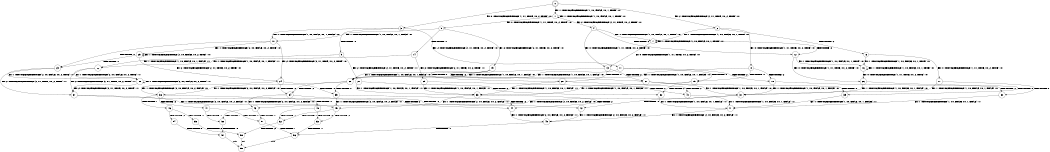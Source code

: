 digraph BCG {
size = "7, 10.5";
center = TRUE;
node [shape = circle];
0 [peripheries = 2];
0 -> 1 [label = "EX !1 !ATOMIC_EXCH_BRANCH (1, +0, FALSE, +0, 1, TRUE) !:0:"];
0 -> 2 [label = "EX !2 !ATOMIC_EXCH_BRANCH (2, +1, TRUE, +0, 2, TRUE) !:0:"];
0 -> 3 [label = "EX !0 !ATOMIC_EXCH_BRANCH (1, +1, TRUE, +0, 2, TRUE) !:0:"];
1 -> 4 [label = "EX !2 !ATOMIC_EXCH_BRANCH (2, +1, TRUE, +0, 2, TRUE) !:0:"];
1 -> 5 [label = "EX !0 !ATOMIC_EXCH_BRANCH (1, +1, TRUE, +0, 2, TRUE) !:0:"];
1 -> 1 [label = "EX !1 !ATOMIC_EXCH_BRANCH (1, +0, FALSE, +0, 1, TRUE) !:0:"];
2 -> 6 [label = "TERMINATE !2"];
2 -> 7 [label = "EX !1 !ATOMIC_EXCH_BRANCH (1, +0, FALSE, +0, 1, TRUE) !:0:"];
2 -> 8 [label = "EX !0 !ATOMIC_EXCH_BRANCH (1, +1, TRUE, +0, 2, TRUE) !:0:"];
3 -> 9 [label = "TERMINATE !0"];
3 -> 10 [label = "EX !1 !ATOMIC_EXCH_BRANCH (1, +0, FALSE, +0, 1, FALSE) !:0:"];
3 -> 11 [label = "EX !2 !ATOMIC_EXCH_BRANCH (2, +1, TRUE, +0, 2, TRUE) !:0:"];
4 -> 12 [label = "TERMINATE !2"];
4 -> 13 [label = "EX !0 !ATOMIC_EXCH_BRANCH (1, +1, TRUE, +0, 2, TRUE) !:0:"];
4 -> 7 [label = "EX !1 !ATOMIC_EXCH_BRANCH (1, +0, FALSE, +0, 1, TRUE) !:0:"];
5 -> 14 [label = "TERMINATE !0"];
5 -> 15 [label = "EX !2 !ATOMIC_EXCH_BRANCH (2, +1, TRUE, +0, 2, TRUE) !:0:"];
5 -> 10 [label = "EX !1 !ATOMIC_EXCH_BRANCH (1, +0, FALSE, +0, 1, FALSE) !:0:"];
6 -> 16 [label = "EX !1 !ATOMIC_EXCH_BRANCH (1, +0, FALSE, +0, 1, TRUE) !:0:"];
6 -> 17 [label = "EX !0 !ATOMIC_EXCH_BRANCH (1, +1, TRUE, +0, 2, TRUE) !:0:"];
7 -> 12 [label = "TERMINATE !2"];
7 -> 13 [label = "EX !0 !ATOMIC_EXCH_BRANCH (1, +1, TRUE, +0, 2, TRUE) !:0:"];
7 -> 7 [label = "EX !1 !ATOMIC_EXCH_BRANCH (1, +0, FALSE, +0, 1, TRUE) !:0:"];
8 -> 18 [label = "TERMINATE !2"];
8 -> 19 [label = "TERMINATE !0"];
8 -> 20 [label = "EX !1 !ATOMIC_EXCH_BRANCH (1, +0, FALSE, +0, 1, FALSE) !:0:"];
9 -> 21 [label = "EX !2 !ATOMIC_EXCH_BRANCH (2, +1, TRUE, +0, 2, TRUE) !:1:"];
9 -> 22 [label = "EX !1 !ATOMIC_EXCH_BRANCH (1, +0, FALSE, +0, 1, FALSE) !:1:"];
10 -> 23 [label = "TERMINATE !0"];
10 -> 24 [label = "EX !2 !ATOMIC_EXCH_BRANCH (2, +1, TRUE, +0, 2, TRUE) !:0:"];
10 -> 25 [label = "EX !1 !ATOMIC_EXCH_BRANCH (2, +0, FALSE, +0, 2, TRUE) !:0:"];
11 -> 18 [label = "TERMINATE !2"];
11 -> 19 [label = "TERMINATE !0"];
11 -> 20 [label = "EX !1 !ATOMIC_EXCH_BRANCH (1, +0, FALSE, +0, 1, FALSE) !:0:"];
12 -> 26 [label = "EX !0 !ATOMIC_EXCH_BRANCH (1, +1, TRUE, +0, 2, TRUE) !:0:"];
12 -> 16 [label = "EX !1 !ATOMIC_EXCH_BRANCH (1, +0, FALSE, +0, 1, TRUE) !:0:"];
13 -> 27 [label = "TERMINATE !2"];
13 -> 28 [label = "TERMINATE !0"];
13 -> 20 [label = "EX !1 !ATOMIC_EXCH_BRANCH (1, +0, FALSE, +0, 1, FALSE) !:0:"];
14 -> 29 [label = "EX !2 !ATOMIC_EXCH_BRANCH (2, +1, TRUE, +0, 2, TRUE) !:1:"];
14 -> 22 [label = "EX !1 !ATOMIC_EXCH_BRANCH (1, +0, FALSE, +0, 1, FALSE) !:1:"];
15 -> 27 [label = "TERMINATE !2"];
15 -> 28 [label = "TERMINATE !0"];
15 -> 20 [label = "EX !1 !ATOMIC_EXCH_BRANCH (1, +0, FALSE, +0, 1, FALSE) !:0:"];
16 -> 26 [label = "EX !0 !ATOMIC_EXCH_BRANCH (1, +1, TRUE, +0, 2, TRUE) !:0:"];
16 -> 16 [label = "EX !1 !ATOMIC_EXCH_BRANCH (1, +0, FALSE, +0, 1, TRUE) !:0:"];
17 -> 30 [label = "TERMINATE !0"];
17 -> 31 [label = "EX !1 !ATOMIC_EXCH_BRANCH (1, +0, FALSE, +0, 1, FALSE) !:0:"];
18 -> 30 [label = "TERMINATE !0"];
18 -> 31 [label = "EX !1 !ATOMIC_EXCH_BRANCH (1, +0, FALSE, +0, 1, FALSE) !:0:"];
19 -> 32 [label = "TERMINATE !2"];
19 -> 33 [label = "EX !1 !ATOMIC_EXCH_BRANCH (1, +0, FALSE, +0, 1, FALSE) !:1:"];
20 -> 34 [label = "TERMINATE !2"];
20 -> 35 [label = "TERMINATE !0"];
20 -> 36 [label = "EX !1 !ATOMIC_EXCH_BRANCH (2, +0, FALSE, +0, 2, FALSE) !:0:"];
21 -> 32 [label = "TERMINATE !2"];
21 -> 33 [label = "EX !1 !ATOMIC_EXCH_BRANCH (1, +0, FALSE, +0, 1, FALSE) !:1:"];
22 -> 37 [label = "EX !2 !ATOMIC_EXCH_BRANCH (2, +1, TRUE, +0, 2, TRUE) !:1:"];
22 -> 38 [label = "EX !1 !ATOMIC_EXCH_BRANCH (2, +0, FALSE, +0, 2, TRUE) !:1:"];
23 -> 37 [label = "EX !2 !ATOMIC_EXCH_BRANCH (2, +1, TRUE, +0, 2, TRUE) !:1:"];
23 -> 38 [label = "EX !1 !ATOMIC_EXCH_BRANCH (2, +0, FALSE, +0, 2, TRUE) !:1:"];
24 -> 34 [label = "TERMINATE !2"];
24 -> 35 [label = "TERMINATE !0"];
24 -> 36 [label = "EX !1 !ATOMIC_EXCH_BRANCH (2, +0, FALSE, +0, 2, FALSE) !:0:"];
25 -> 23 [label = "TERMINATE !0"];
25 -> 24 [label = "EX !2 !ATOMIC_EXCH_BRANCH (2, +1, TRUE, +0, 2, TRUE) !:0:"];
25 -> 25 [label = "EX !1 !ATOMIC_EXCH_BRANCH (2, +0, FALSE, +0, 2, TRUE) !:0:"];
26 -> 39 [label = "TERMINATE !0"];
26 -> 31 [label = "EX !1 !ATOMIC_EXCH_BRANCH (1, +0, FALSE, +0, 1, FALSE) !:0:"];
27 -> 39 [label = "TERMINATE !0"];
27 -> 31 [label = "EX !1 !ATOMIC_EXCH_BRANCH (1, +0, FALSE, +0, 1, FALSE) !:0:"];
28 -> 40 [label = "TERMINATE !2"];
28 -> 33 [label = "EX !1 !ATOMIC_EXCH_BRANCH (1, +0, FALSE, +0, 1, FALSE) !:1:"];
29 -> 40 [label = "TERMINATE !2"];
29 -> 33 [label = "EX !1 !ATOMIC_EXCH_BRANCH (1, +0, FALSE, +0, 1, FALSE) !:1:"];
30 -> 41 [label = "EX !1 !ATOMIC_EXCH_BRANCH (1, +0, FALSE, +0, 1, FALSE) !:1:"];
31 -> 42 [label = "TERMINATE !0"];
31 -> 43 [label = "EX !1 !ATOMIC_EXCH_BRANCH (2, +0, FALSE, +0, 2, FALSE) !:0:"];
32 -> 41 [label = "EX !1 !ATOMIC_EXCH_BRANCH (1, +0, FALSE, +0, 1, FALSE) !:1:"];
33 -> 44 [label = "TERMINATE !2"];
33 -> 45 [label = "EX !1 !ATOMIC_EXCH_BRANCH (2, +0, FALSE, +0, 2, FALSE) !:1:"];
34 -> 42 [label = "TERMINATE !0"];
34 -> 43 [label = "EX !1 !ATOMIC_EXCH_BRANCH (2, +0, FALSE, +0, 2, FALSE) !:0:"];
35 -> 44 [label = "TERMINATE !2"];
35 -> 45 [label = "EX !1 !ATOMIC_EXCH_BRANCH (2, +0, FALSE, +0, 2, FALSE) !:1:"];
36 -> 46 [label = "TERMINATE !1"];
36 -> 47 [label = "TERMINATE !2"];
36 -> 48 [label = "TERMINATE !0"];
37 -> 44 [label = "TERMINATE !2"];
37 -> 45 [label = "EX !1 !ATOMIC_EXCH_BRANCH (2, +0, FALSE, +0, 2, FALSE) !:1:"];
38 -> 37 [label = "EX !2 !ATOMIC_EXCH_BRANCH (2, +1, TRUE, +0, 2, TRUE) !:1:"];
38 -> 38 [label = "EX !1 !ATOMIC_EXCH_BRANCH (2, +0, FALSE, +0, 2, TRUE) !:1:"];
39 -> 41 [label = "EX !1 !ATOMIC_EXCH_BRANCH (1, +0, FALSE, +0, 1, FALSE) !:1:"];
40 -> 41 [label = "EX !1 !ATOMIC_EXCH_BRANCH (1, +0, FALSE, +0, 1, FALSE) !:1:"];
41 -> 49 [label = "EX !1 !ATOMIC_EXCH_BRANCH (2, +0, FALSE, +0, 2, FALSE) !:1:"];
42 -> 49 [label = "EX !1 !ATOMIC_EXCH_BRANCH (2, +0, FALSE, +0, 2, FALSE) !:1:"];
43 -> 50 [label = "TERMINATE !1"];
43 -> 51 [label = "TERMINATE !0"];
44 -> 49 [label = "EX !1 !ATOMIC_EXCH_BRANCH (2, +0, FALSE, +0, 2, FALSE) !:1:"];
45 -> 52 [label = "TERMINATE !1"];
45 -> 53 [label = "TERMINATE !2"];
46 -> 54 [label = "TERMINATE !2"];
46 -> 55 [label = "TERMINATE !0"];
47 -> 50 [label = "TERMINATE !1"];
47 -> 51 [label = "TERMINATE !0"];
48 -> 52 [label = "TERMINATE !1"];
48 -> 53 [label = "TERMINATE !2"];
49 -> 56 [label = "TERMINATE !1"];
50 -> 57 [label = "TERMINATE !0"];
51 -> 56 [label = "TERMINATE !1"];
52 -> 58 [label = "TERMINATE !2"];
53 -> 56 [label = "TERMINATE !1"];
54 -> 57 [label = "TERMINATE !0"];
55 -> 58 [label = "TERMINATE !2"];
56 -> 59 [label = "exit"];
57 -> 59 [label = "exit"];
58 -> 59 [label = "exit"];
}
